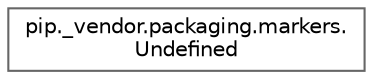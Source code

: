 digraph "Graphical Class Hierarchy"
{
 // LATEX_PDF_SIZE
  bgcolor="transparent";
  edge [fontname=Helvetica,fontsize=10,labelfontname=Helvetica,labelfontsize=10];
  node [fontname=Helvetica,fontsize=10,shape=box,height=0.2,width=0.4];
  rankdir="LR";
  Node0 [id="Node000000",label="pip._vendor.packaging.markers.\lUndefined",height=0.2,width=0.4,color="grey40", fillcolor="white", style="filled",URL="$classpip_1_1__vendor_1_1packaging_1_1markers_1_1_undefined.html",tooltip=" "];
}
